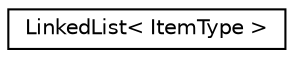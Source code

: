digraph "Graphical Class Hierarchy"
{
  edge [fontname="Helvetica",fontsize="10",labelfontname="Helvetica",labelfontsize="10"];
  node [fontname="Helvetica",fontsize="10",shape=record];
  rankdir="LR";
  Node1 [label="LinkedList\< ItemType \>",height=0.2,width=0.4,color="black", fillcolor="white", style="filled",URL="$classLinkedList.html"];
}
